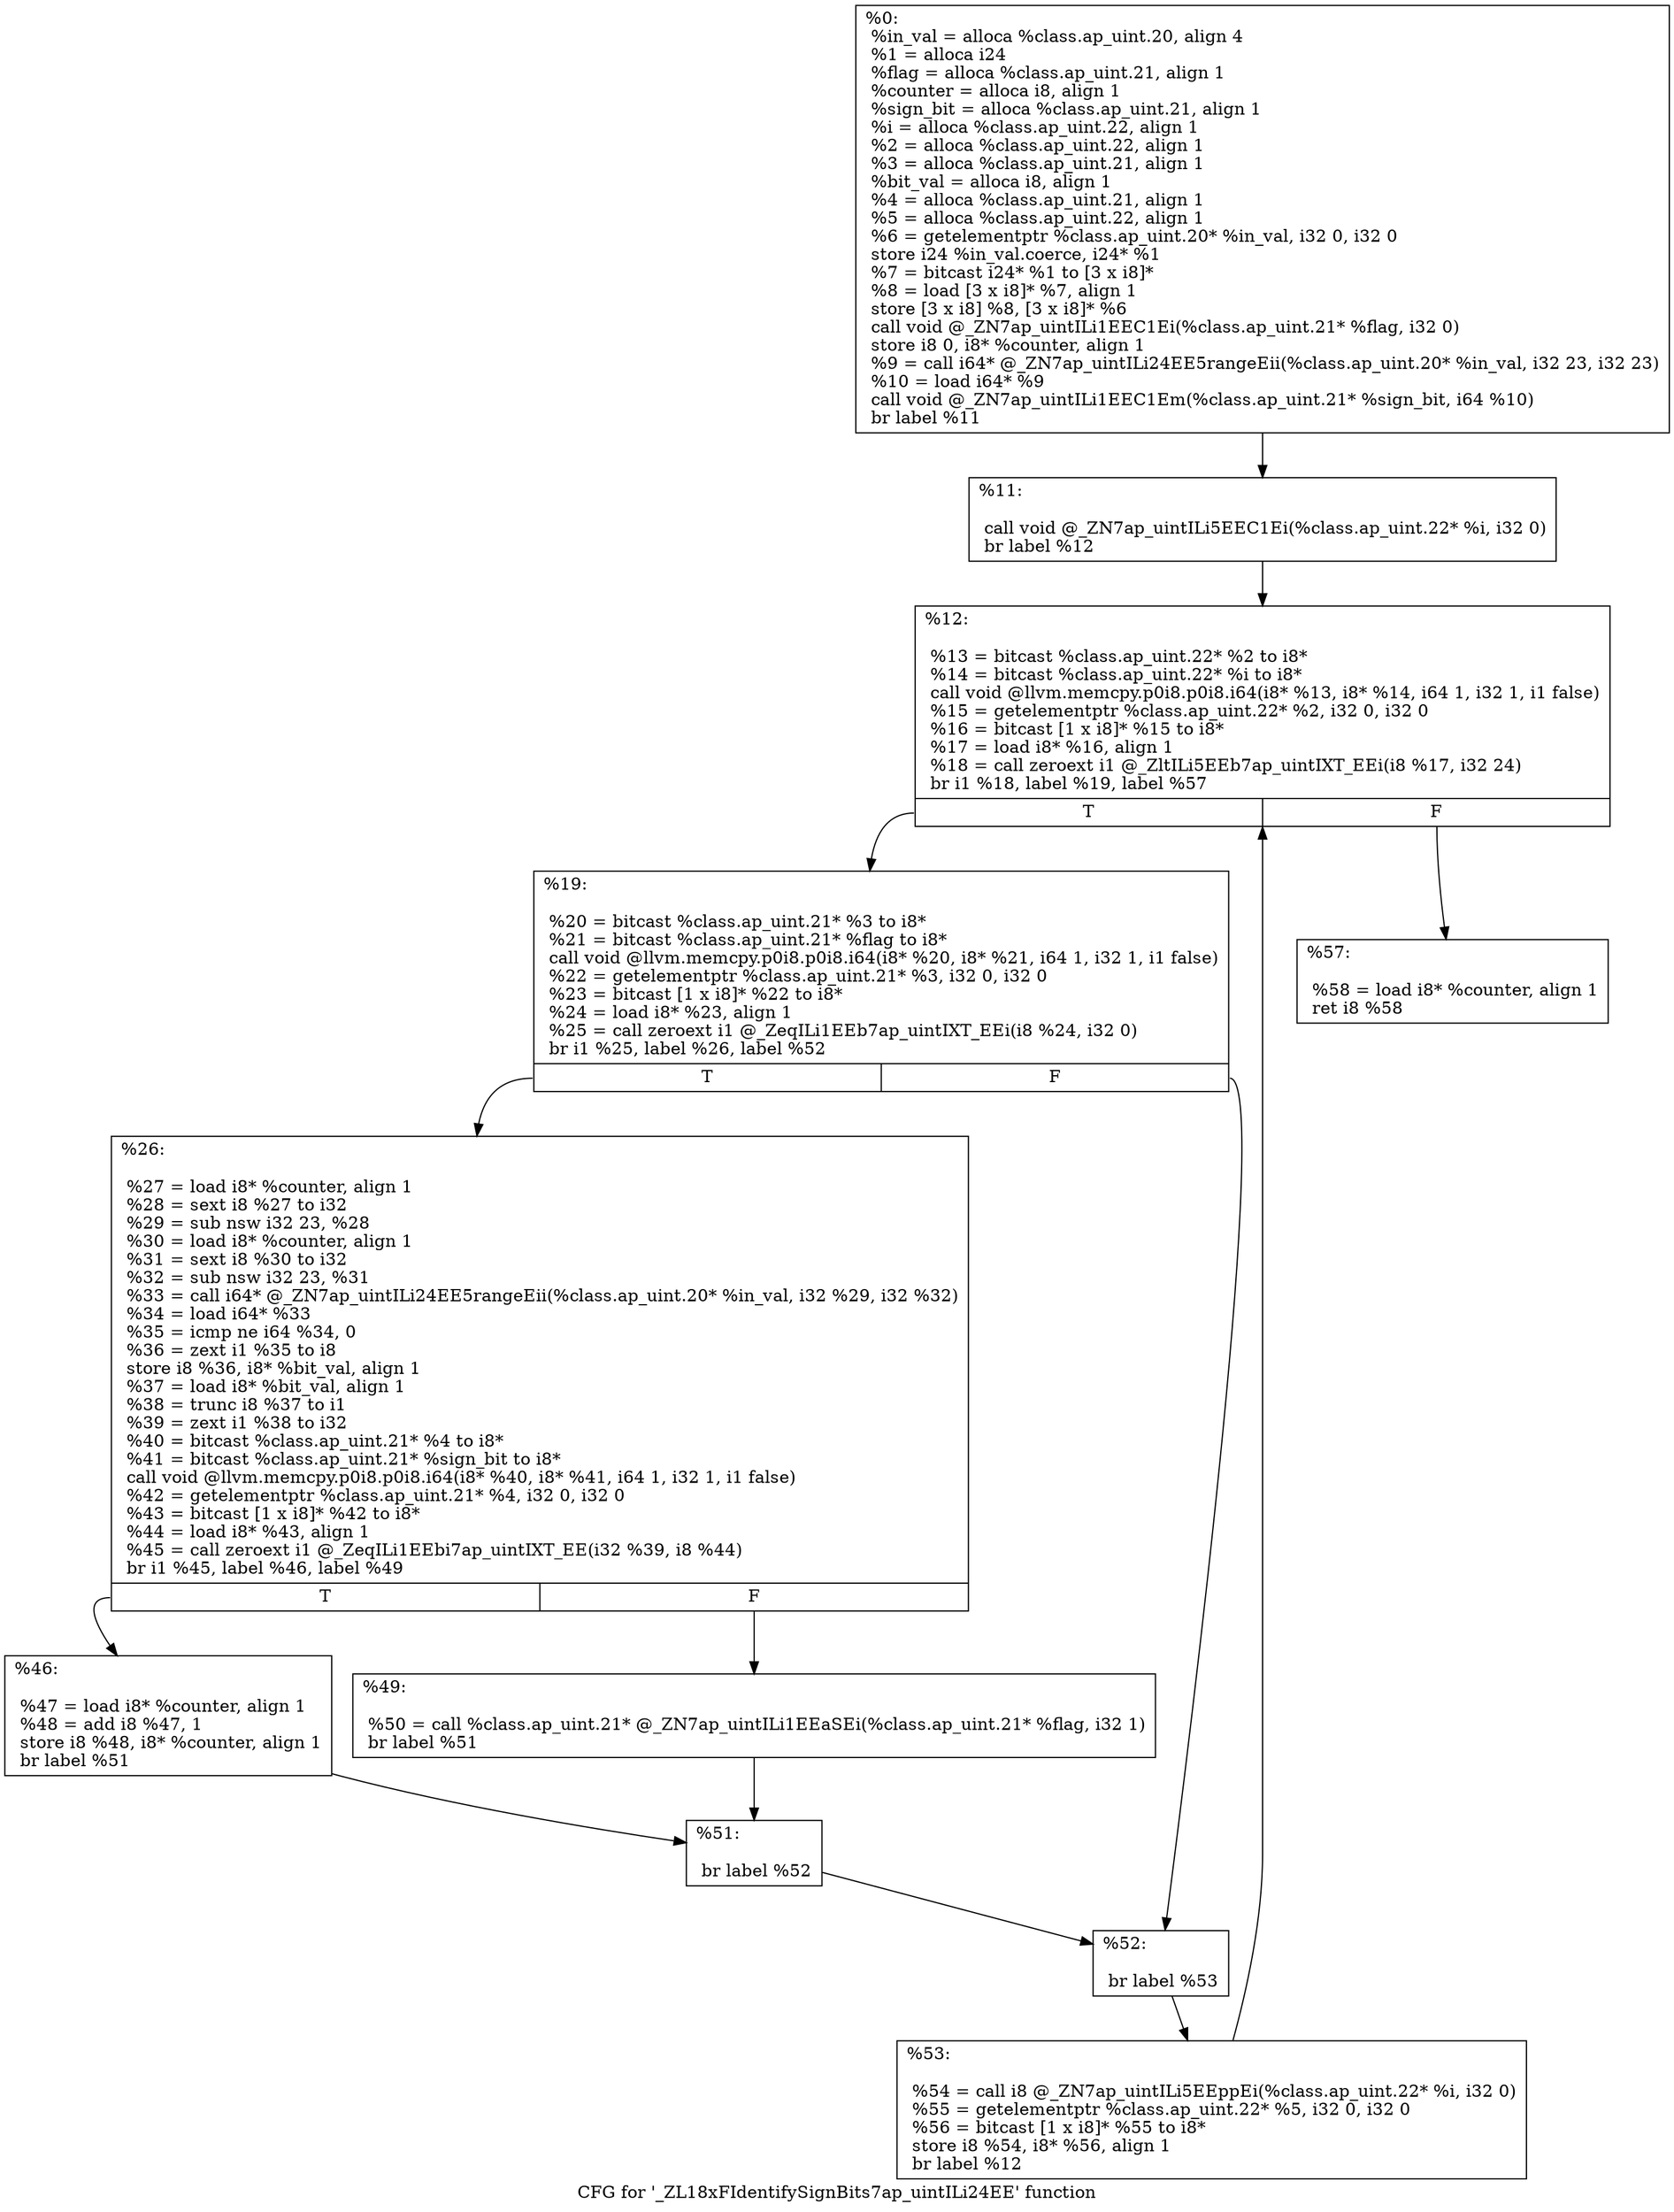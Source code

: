 digraph "CFG for '_ZL18xFIdentifySignBits7ap_uintILi24EE' function" {
	label="CFG for '_ZL18xFIdentifySignBits7ap_uintILi24EE' function";

	Node0x3373d20 [shape=record,label="{%0:\l  %in_val = alloca %class.ap_uint.20, align 4\l  %1 = alloca i24\l  %flag = alloca %class.ap_uint.21, align 1\l  %counter = alloca i8, align 1\l  %sign_bit = alloca %class.ap_uint.21, align 1\l  %i = alloca %class.ap_uint.22, align 1\l  %2 = alloca %class.ap_uint.22, align 1\l  %3 = alloca %class.ap_uint.21, align 1\l  %bit_val = alloca i8, align 1\l  %4 = alloca %class.ap_uint.21, align 1\l  %5 = alloca %class.ap_uint.22, align 1\l  %6 = getelementptr %class.ap_uint.20* %in_val, i32 0, i32 0\l  store i24 %in_val.coerce, i24* %1\l  %7 = bitcast i24* %1 to [3 x i8]*\l  %8 = load [3 x i8]* %7, align 1\l  store [3 x i8] %8, [3 x i8]* %6\l  call void @_ZN7ap_uintILi1EEC1Ei(%class.ap_uint.21* %flag, i32 0)\l  store i8 0, i8* %counter, align 1\l  %9 = call i64* @_ZN7ap_uintILi24EE5rangeEii(%class.ap_uint.20* %in_val, i32 23, i32 23)\l  %10 = load i64* %9\l  call void @_ZN7ap_uintILi1EEC1Em(%class.ap_uint.21* %sign_bit, i64 %10)\l  br label %11\l}"];
	Node0x3373d20 -> Node0x3372b60;
	Node0x3372b60 [shape=record,label="{%11:\l\l  call void @_ZN7ap_uintILi5EEC1Ei(%class.ap_uint.22* %i, i32 0)\l  br label %12\l}"];
	Node0x3372b60 -> Node0x336e5f0;
	Node0x336e5f0 [shape=record,label="{%12:\l\l  %13 = bitcast %class.ap_uint.22* %2 to i8*\l  %14 = bitcast %class.ap_uint.22* %i to i8*\l  call void @llvm.memcpy.p0i8.p0i8.i64(i8* %13, i8* %14, i64 1, i32 1, i1 false)\l  %15 = getelementptr %class.ap_uint.22* %2, i32 0, i32 0\l  %16 = bitcast [1 x i8]* %15 to i8*\l  %17 = load i8* %16, align 1\l  %18 = call zeroext i1 @_ZltILi5EEb7ap_uintIXT_EEi(i8 %17, i32 24)\l  br i1 %18, label %19, label %57\l|{<s0>T|<s1>F}}"];
	Node0x336e5f0:s0 -> Node0x336e1b0;
	Node0x336e5f0:s1 -> Node0x33539d0;
	Node0x336e1b0 [shape=record,label="{%19:\l\l  %20 = bitcast %class.ap_uint.21* %3 to i8*\l  %21 = bitcast %class.ap_uint.21* %flag to i8*\l  call void @llvm.memcpy.p0i8.p0i8.i64(i8* %20, i8* %21, i64 1, i32 1, i1 false)\l  %22 = getelementptr %class.ap_uint.21* %3, i32 0, i32 0\l  %23 = bitcast [1 x i8]* %22 to i8*\l  %24 = load i8* %23, align 1\l  %25 = call zeroext i1 @_ZeqILi1EEb7ap_uintIXT_EEi(i8 %24, i32 0)\l  br i1 %25, label %26, label %52\l|{<s0>T|<s1>F}}"];
	Node0x336e1b0:s0 -> Node0x33798d0;
	Node0x336e1b0:s1 -> Node0x3379930;
	Node0x33798d0 [shape=record,label="{%26:\l\l  %27 = load i8* %counter, align 1\l  %28 = sext i8 %27 to i32\l  %29 = sub nsw i32 23, %28\l  %30 = load i8* %counter, align 1\l  %31 = sext i8 %30 to i32\l  %32 = sub nsw i32 23, %31\l  %33 = call i64* @_ZN7ap_uintILi24EE5rangeEii(%class.ap_uint.20* %in_val, i32 %29, i32 %32)\l  %34 = load i64* %33\l  %35 = icmp ne i64 %34, 0\l  %36 = zext i1 %35 to i8\l  store i8 %36, i8* %bit_val, align 1\l  %37 = load i8* %bit_val, align 1\l  %38 = trunc i8 %37 to i1\l  %39 = zext i1 %38 to i32\l  %40 = bitcast %class.ap_uint.21* %4 to i8*\l  %41 = bitcast %class.ap_uint.21* %sign_bit to i8*\l  call void @llvm.memcpy.p0i8.p0i8.i64(i8* %40, i8* %41, i64 1, i32 1, i1 false)\l  %42 = getelementptr %class.ap_uint.21* %4, i32 0, i32 0\l  %43 = bitcast [1 x i8]* %42 to i8*\l  %44 = load i8* %43, align 1\l  %45 = call zeroext i1 @_ZeqILi1EEbi7ap_uintIXT_EE(i32 %39, i8 %44)\l  br i1 %45, label %46, label %49\l|{<s0>T|<s1>F}}"];
	Node0x33798d0:s0 -> Node0x337a740;
	Node0x33798d0:s1 -> Node0x337a7a0;
	Node0x337a740 [shape=record,label="{%46:\l\l  %47 = load i8* %counter, align 1\l  %48 = add i8 %47, 1\l  store i8 %48, i8* %counter, align 1\l  br label %51\l}"];
	Node0x337a740 -> Node0x337aa80;
	Node0x337a7a0 [shape=record,label="{%49:\l\l  %50 = call %class.ap_uint.21* @_ZN7ap_uintILi1EEaSEi(%class.ap_uint.21* %flag, i32 1)\l  br label %51\l}"];
	Node0x337a7a0 -> Node0x337aa80;
	Node0x337aa80 [shape=record,label="{%51:\l\l  br label %52\l}"];
	Node0x337aa80 -> Node0x3379930;
	Node0x3379930 [shape=record,label="{%52:\l\l  br label %53\l}"];
	Node0x3379930 -> Node0x337add0;
	Node0x337add0 [shape=record,label="{%53:\l\l  %54 = call i8 @_ZN7ap_uintILi5EEppEi(%class.ap_uint.22* %i, i32 0)\l  %55 = getelementptr %class.ap_uint.22* %5, i32 0, i32 0\l  %56 = bitcast [1 x i8]* %55 to i8*\l  store i8 %54, i8* %56, align 1\l  br label %12\l}"];
	Node0x337add0 -> Node0x336e5f0;
	Node0x33539d0 [shape=record,label="{%57:\l\l  %58 = load i8* %counter, align 1\l  ret i8 %58\l}"];
}
